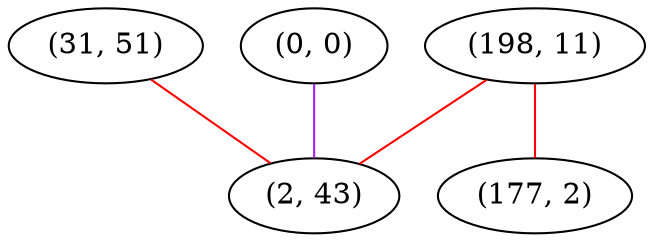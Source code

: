graph "" {
"(198, 11)";
"(31, 51)";
"(0, 0)";
"(2, 43)";
"(177, 2)";
"(198, 11)" -- "(177, 2)"  [color=red, key=0, weight=1];
"(198, 11)" -- "(2, 43)"  [color=red, key=0, weight=1];
"(31, 51)" -- "(2, 43)"  [color=red, key=0, weight=1];
"(0, 0)" -- "(2, 43)"  [color=purple, key=0, weight=4];
}

